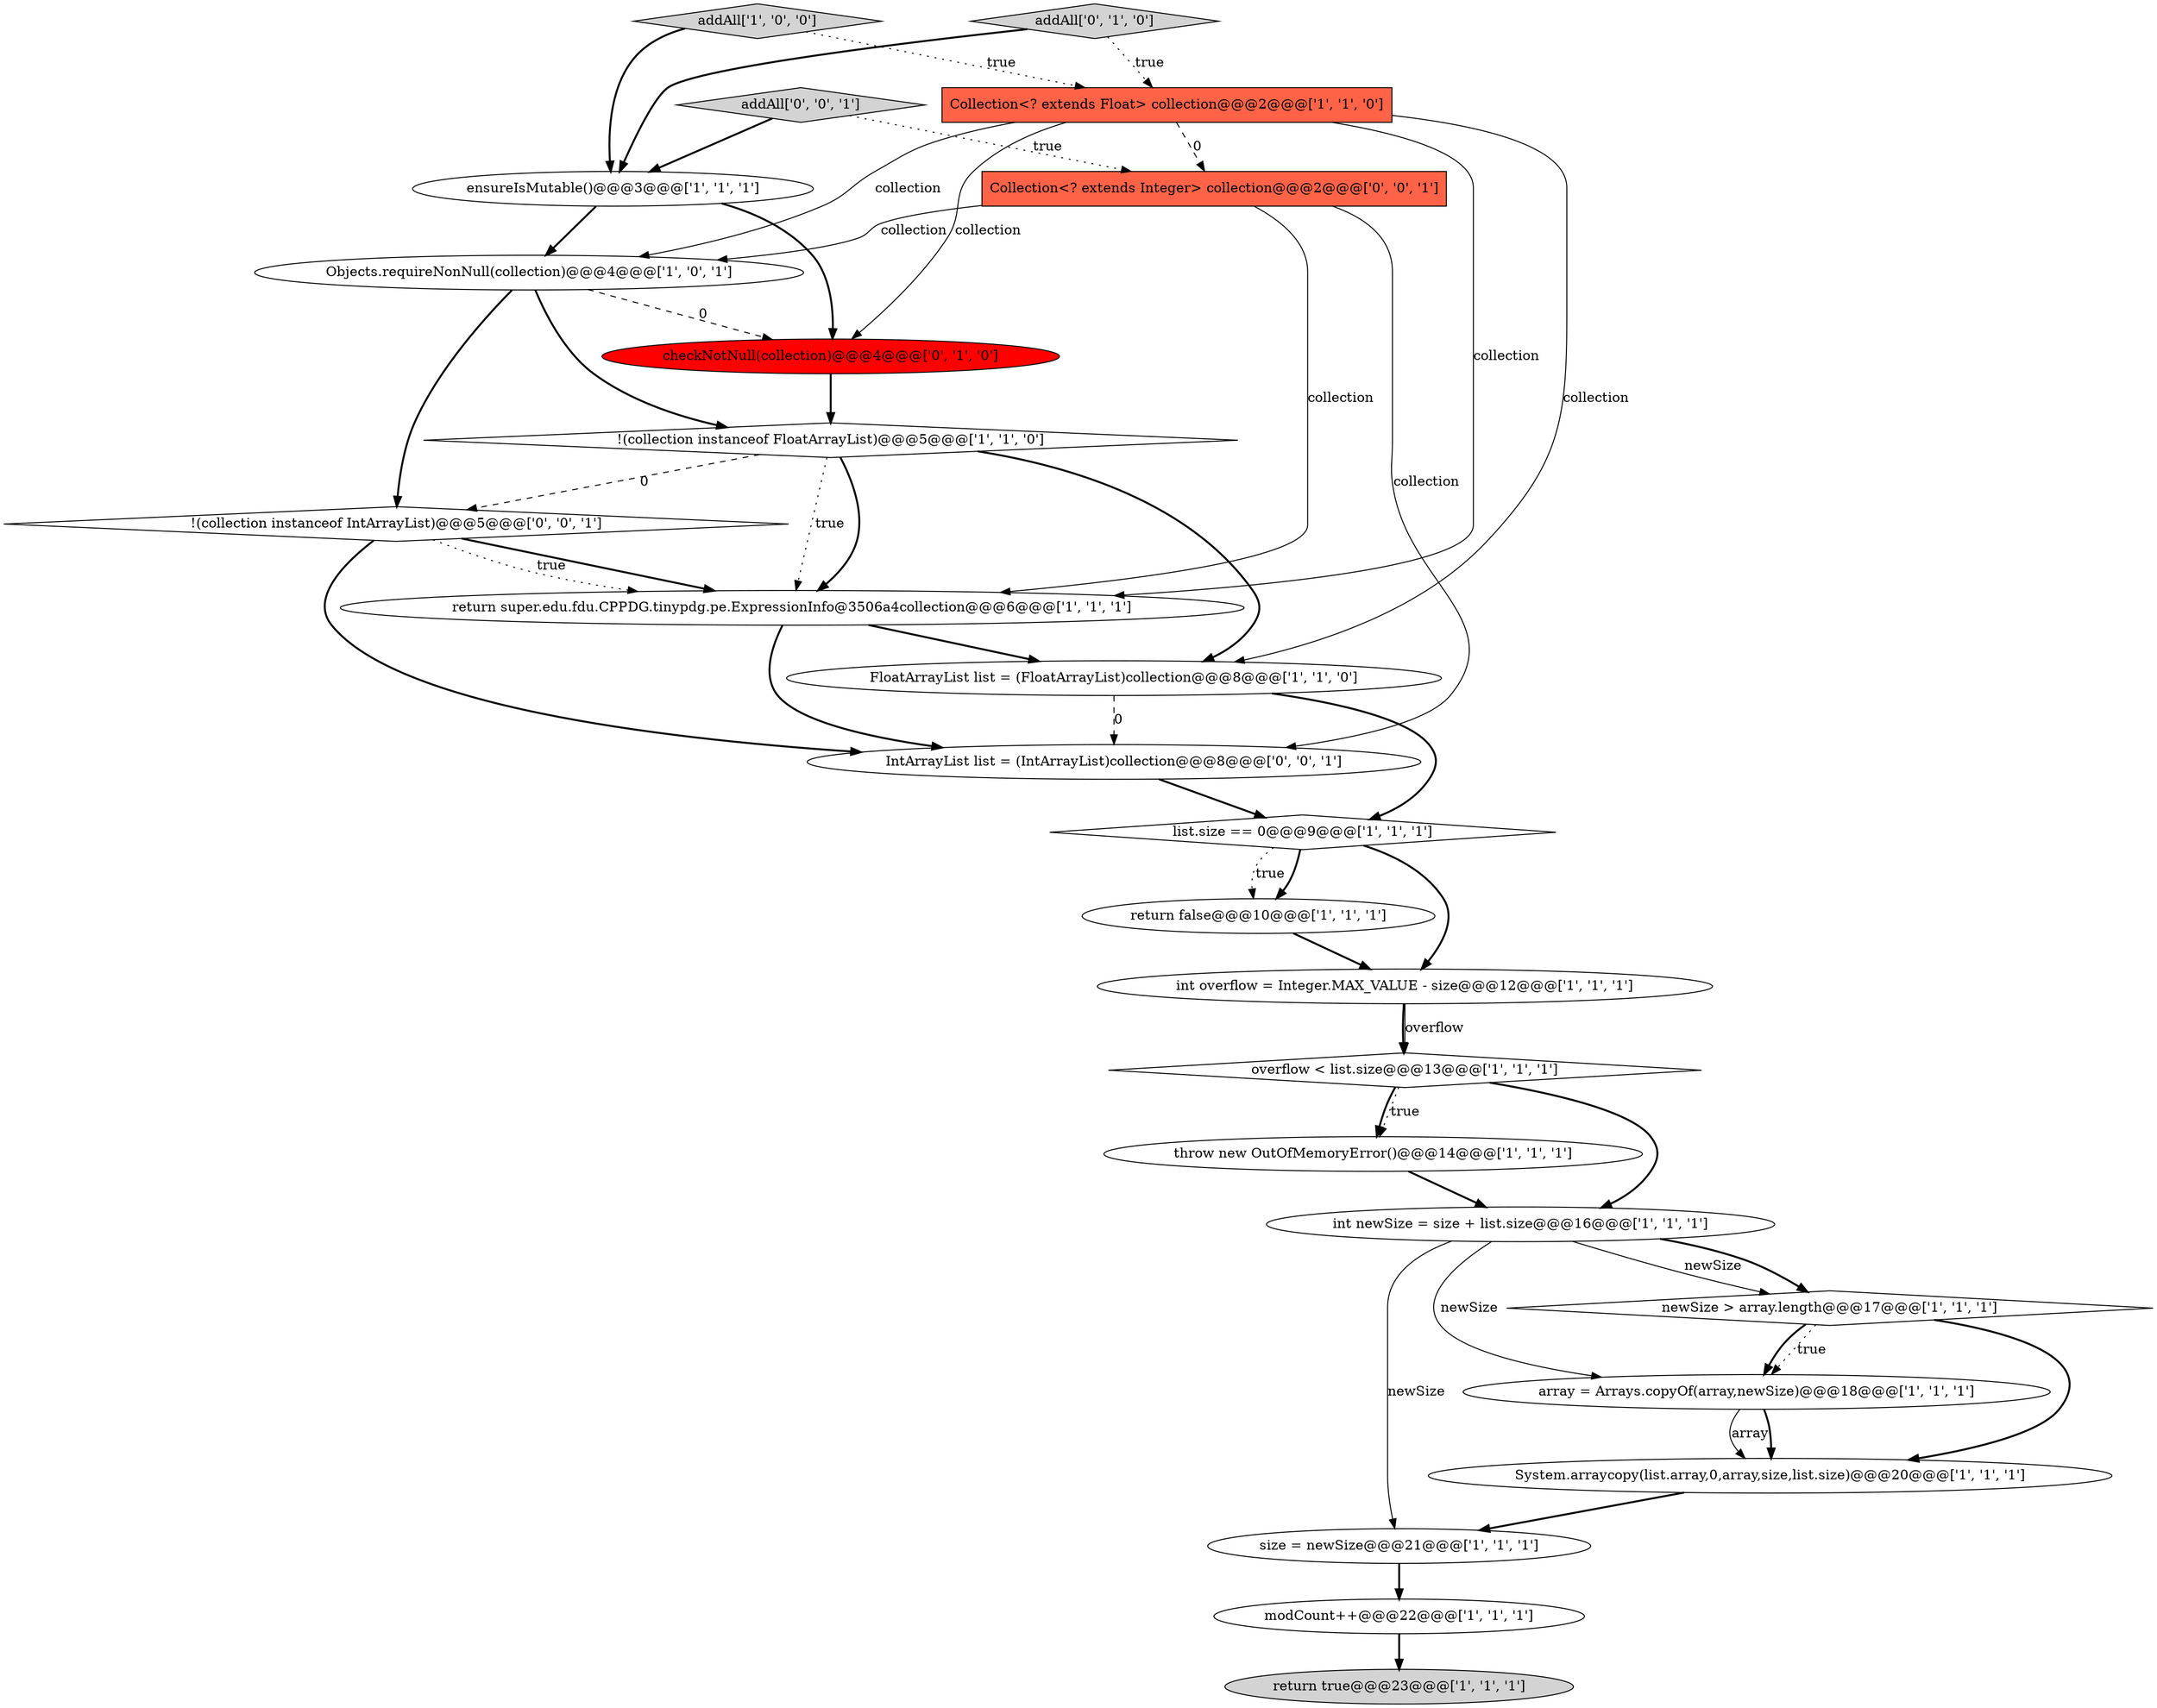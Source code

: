 digraph {
24 [style = filled, label = "Collection<? extends Integer> collection@@@2@@@['0', '0', '1']", fillcolor = tomato, shape = box image = "AAA0AAABBB3BBB"];
21 [style = filled, label = "!(collection instanceof IntArrayList)@@@5@@@['0', '0', '1']", fillcolor = white, shape = diamond image = "AAA0AAABBB3BBB"];
9 [style = filled, label = "throw new OutOfMemoryError()@@@14@@@['1', '1', '1']", fillcolor = white, shape = ellipse image = "AAA0AAABBB1BBB"];
5 [style = filled, label = "size = newSize@@@21@@@['1', '1', '1']", fillcolor = white, shape = ellipse image = "AAA0AAABBB1BBB"];
10 [style = filled, label = "modCount++@@@22@@@['1', '1', '1']", fillcolor = white, shape = ellipse image = "AAA0AAABBB1BBB"];
7 [style = filled, label = "list.size == 0@@@9@@@['1', '1', '1']", fillcolor = white, shape = diamond image = "AAA0AAABBB1BBB"];
23 [style = filled, label = "addAll['0', '0', '1']", fillcolor = lightgray, shape = diamond image = "AAA0AAABBB3BBB"];
6 [style = filled, label = "return true@@@23@@@['1', '1', '1']", fillcolor = lightgray, shape = ellipse image = "AAA0AAABBB1BBB"];
0 [style = filled, label = "return false@@@10@@@['1', '1', '1']", fillcolor = white, shape = ellipse image = "AAA0AAABBB1BBB"];
16 [style = filled, label = "return super.edu.fdu.CPPDG.tinypdg.pe.ExpressionInfo@3506a4collection@@@6@@@['1', '1', '1']", fillcolor = white, shape = ellipse image = "AAA0AAABBB1BBB"];
14 [style = filled, label = "FloatArrayList list = (FloatArrayList)collection@@@8@@@['1', '1', '0']", fillcolor = white, shape = ellipse image = "AAA0AAABBB1BBB"];
13 [style = filled, label = "int newSize = size + list.size@@@16@@@['1', '1', '1']", fillcolor = white, shape = ellipse image = "AAA0AAABBB1BBB"];
2 [style = filled, label = "newSize > array.length@@@17@@@['1', '1', '1']", fillcolor = white, shape = diamond image = "AAA0AAABBB1BBB"];
8 [style = filled, label = "addAll['1', '0', '0']", fillcolor = lightgray, shape = diamond image = "AAA0AAABBB1BBB"];
15 [style = filled, label = "Collection<? extends Float> collection@@@2@@@['1', '1', '0']", fillcolor = tomato, shape = box image = "AAA0AAABBB1BBB"];
11 [style = filled, label = "array = Arrays.copyOf(array,newSize)@@@18@@@['1', '1', '1']", fillcolor = white, shape = ellipse image = "AAA0AAABBB1BBB"];
17 [style = filled, label = "System.arraycopy(list.array,0,array,size,list.size)@@@20@@@['1', '1', '1']", fillcolor = white, shape = ellipse image = "AAA0AAABBB1BBB"];
22 [style = filled, label = "IntArrayList list = (IntArrayList)collection@@@8@@@['0', '0', '1']", fillcolor = white, shape = ellipse image = "AAA0AAABBB3BBB"];
19 [style = filled, label = "addAll['0', '1', '0']", fillcolor = lightgray, shape = diamond image = "AAA0AAABBB2BBB"];
20 [style = filled, label = "checkNotNull(collection)@@@4@@@['0', '1', '0']", fillcolor = red, shape = ellipse image = "AAA1AAABBB2BBB"];
12 [style = filled, label = "!(collection instanceof FloatArrayList)@@@5@@@['1', '1', '0']", fillcolor = white, shape = diamond image = "AAA0AAABBB1BBB"];
3 [style = filled, label = "ensureIsMutable()@@@3@@@['1', '1', '1']", fillcolor = white, shape = ellipse image = "AAA0AAABBB1BBB"];
1 [style = filled, label = "int overflow = Integer.MAX_VALUE - size@@@12@@@['1', '1', '1']", fillcolor = white, shape = ellipse image = "AAA0AAABBB1BBB"];
18 [style = filled, label = "overflow < list.size@@@13@@@['1', '1', '1']", fillcolor = white, shape = diamond image = "AAA0AAABBB1BBB"];
4 [style = filled, label = "Objects.requireNonNull(collection)@@@4@@@['1', '0', '1']", fillcolor = white, shape = ellipse image = "AAA0AAABBB1BBB"];
2->17 [style = bold, label=""];
5->10 [style = bold, label=""];
24->4 [style = solid, label="collection"];
17->5 [style = bold, label=""];
15->14 [style = solid, label="collection"];
7->1 [style = bold, label=""];
13->5 [style = solid, label="newSize"];
24->16 [style = solid, label="collection"];
8->3 [style = bold, label=""];
15->24 [style = dashed, label="0"];
4->21 [style = bold, label=""];
8->15 [style = dotted, label="true"];
14->22 [style = dashed, label="0"];
11->17 [style = solid, label="array"];
1->18 [style = bold, label=""];
7->0 [style = bold, label=""];
23->3 [style = bold, label=""];
12->16 [style = bold, label=""];
19->15 [style = dotted, label="true"];
16->22 [style = bold, label=""];
7->0 [style = dotted, label="true"];
3->4 [style = bold, label=""];
10->6 [style = bold, label=""];
22->7 [style = bold, label=""];
12->21 [style = dashed, label="0"];
15->20 [style = solid, label="collection"];
14->7 [style = bold, label=""];
1->18 [style = solid, label="overflow"];
15->4 [style = solid, label="collection"];
2->11 [style = dotted, label="true"];
3->20 [style = bold, label=""];
15->16 [style = solid, label="collection"];
12->16 [style = dotted, label="true"];
13->2 [style = solid, label="newSize"];
21->22 [style = bold, label=""];
4->20 [style = dashed, label="0"];
0->1 [style = bold, label=""];
18->9 [style = dotted, label="true"];
20->12 [style = bold, label=""];
12->14 [style = bold, label=""];
18->9 [style = bold, label=""];
13->11 [style = solid, label="newSize"];
18->13 [style = bold, label=""];
13->2 [style = bold, label=""];
4->12 [style = bold, label=""];
21->16 [style = bold, label=""];
16->14 [style = bold, label=""];
11->17 [style = bold, label=""];
21->16 [style = dotted, label="true"];
19->3 [style = bold, label=""];
23->24 [style = dotted, label="true"];
2->11 [style = bold, label=""];
24->22 [style = solid, label="collection"];
9->13 [style = bold, label=""];
}
